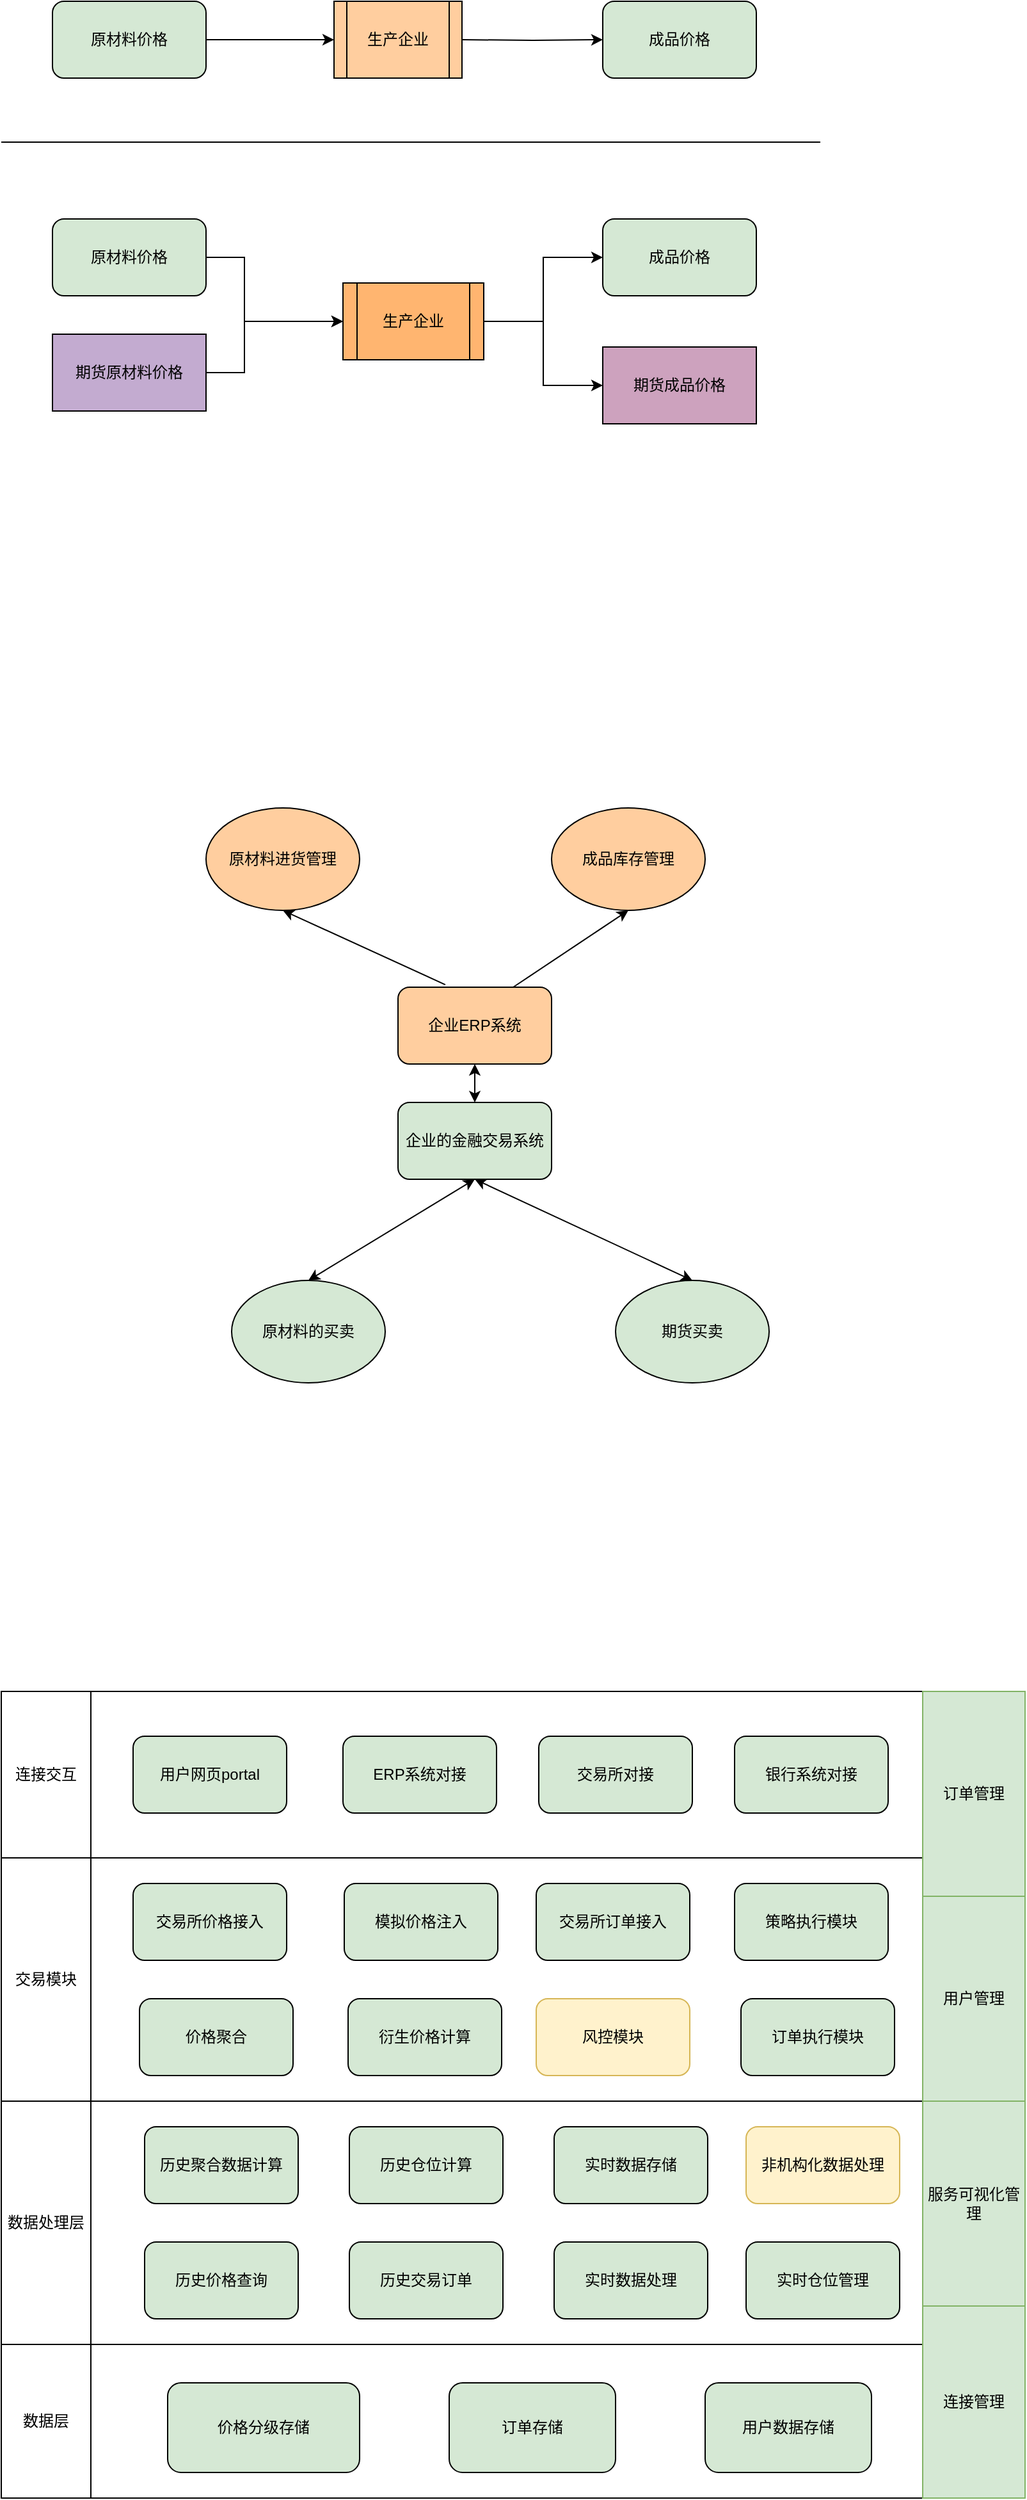 <mxfile version="10.8.0" type="github"><diagram id="7o7ReF6YEls037SwQ5LS" name="Page-1"><mxGraphModel dx="1158" dy="614" grid="1" gridSize="10" guides="1" tooltips="1" connect="1" arrows="1" fold="1" page="1" pageScale="1" pageWidth="827" pageHeight="1169" math="0" shadow="0"><root><mxCell id="0"/><mxCell id="1" parent="0"/><mxCell id="VMzP-jq-7ChJDkjhJJTq-29" value="" style="rounded=0;whiteSpace=wrap;html=1;fillColor=#FFFFFF;" vertex="1" parent="1"><mxGeometry x="40" y="1810" width="720" height="190" as="geometry"/></mxCell><mxCell id="pUxB87T5R868vP6XW2k0-5" value="" style="edgeStyle=orthogonalEdgeStyle;rounded=0;orthogonalLoop=1;jettySize=auto;html=1;entryX=0;entryY=0.5;entryDx=0;entryDy=0;" parent="1" source="pUxB87T5R868vP6XW2k0-2" edge="1" target="pUxB87T5R868vP6XW2k0-9"><mxGeometry relative="1" as="geometry"><mxPoint x="280" y="200" as="targetPoint"/></mxGeometry></mxCell><mxCell id="pUxB87T5R868vP6XW2k0-2" value="原材料价格" style="rounded=1;whiteSpace=wrap;html=1;fillColor=#D5E8D4;" parent="1" vertex="1"><mxGeometry x="80" y="170" width="120" height="60" as="geometry"/></mxCell><mxCell id="pUxB87T5R868vP6XW2k0-7" value="" style="edgeStyle=orthogonalEdgeStyle;rounded=0;orthogonalLoop=1;jettySize=auto;html=1;" parent="1" target="pUxB87T5R868vP6XW2k0-6" edge="1"><mxGeometry relative="1" as="geometry"><mxPoint x="400" y="200" as="sourcePoint"/></mxGeometry></mxCell><mxCell id="pUxB87T5R868vP6XW2k0-6" value="成品价格" style="rounded=1;whiteSpace=wrap;html=1;fillColor=#D5E8D4;" parent="1" vertex="1"><mxGeometry x="510" y="170" width="120" height="60" as="geometry"/></mxCell><mxCell id="pUxB87T5R868vP6XW2k0-8" value="" style="endArrow=none;html=1;" parent="1" edge="1"><mxGeometry width="50" height="50" relative="1" as="geometry"><mxPoint x="40" y="280" as="sourcePoint"/><mxPoint x="680" y="280" as="targetPoint"/></mxGeometry></mxCell><mxCell id="pUxB87T5R868vP6XW2k0-9" value="生产企业" style="shape=process;whiteSpace=wrap;html=1;backgroundOutline=1;fillColor=#FFCE9F;" parent="1" vertex="1"><mxGeometry x="300" y="170" width="100" height="60" as="geometry"/></mxCell><mxCell id="VMzP-jq-7ChJDkjhJJTq-1" value="" style="edgeStyle=orthogonalEdgeStyle;rounded=0;orthogonalLoop=1;jettySize=auto;html=1;entryX=0;entryY=0.5;entryDx=0;entryDy=0;" edge="1" parent="1" source="VMzP-jq-7ChJDkjhJJTq-2" target="VMzP-jq-7ChJDkjhJJTq-5"><mxGeometry relative="1" as="geometry"><mxPoint x="280" y="370" as="targetPoint"/><Array as="points"><mxPoint x="230" y="370"/><mxPoint x="230" y="420"/></Array></mxGeometry></mxCell><mxCell id="VMzP-jq-7ChJDkjhJJTq-2" value="原材料价格" style="rounded=1;whiteSpace=wrap;html=1;fillColor=#D5E8D4;" vertex="1" parent="1"><mxGeometry x="80" y="340" width="120" height="60" as="geometry"/></mxCell><mxCell id="VMzP-jq-7ChJDkjhJJTq-3" value="" style="edgeStyle=orthogonalEdgeStyle;rounded=0;orthogonalLoop=1;jettySize=auto;html=1;exitX=1;exitY=0.5;exitDx=0;exitDy=0;" edge="1" parent="1" target="VMzP-jq-7ChJDkjhJJTq-4" source="VMzP-jq-7ChJDkjhJJTq-5"><mxGeometry relative="1" as="geometry"><mxPoint x="400" y="370" as="sourcePoint"/></mxGeometry></mxCell><mxCell id="VMzP-jq-7ChJDkjhJJTq-4" value="成品价格" style="rounded=1;whiteSpace=wrap;html=1;fillColor=#D5E8D4;" vertex="1" parent="1"><mxGeometry x="510" y="340" width="120" height="60" as="geometry"/></mxCell><mxCell id="VMzP-jq-7ChJDkjhJJTq-5" value="生产企业" style="shape=process;whiteSpace=wrap;html=1;backgroundOutline=1;fillColor=#FFB570;" vertex="1" parent="1"><mxGeometry x="307" y="390" width="110" height="60" as="geometry"/></mxCell><mxCell id="VMzP-jq-7ChJDkjhJJTq-10" value="" style="edgeStyle=orthogonalEdgeStyle;rounded=0;orthogonalLoop=1;jettySize=auto;html=1;entryX=0;entryY=0.5;entryDx=0;entryDy=0;" edge="1" parent="1" source="VMzP-jq-7ChJDkjhJJTq-6" target="VMzP-jq-7ChJDkjhJJTq-5"><mxGeometry relative="1" as="geometry"><mxPoint x="270" y="370" as="targetPoint"/><Array as="points"><mxPoint x="230" y="460"/><mxPoint x="230" y="420"/></Array></mxGeometry></mxCell><mxCell id="VMzP-jq-7ChJDkjhJJTq-6" value="期货原材料价格" style="rounded=0;whiteSpace=wrap;html=1;fillColor=#C3ABD0;" vertex="1" parent="1"><mxGeometry x="80" y="430" width="120" height="60" as="geometry"/></mxCell><mxCell id="VMzP-jq-7ChJDkjhJJTq-7" value="期货成品价格" style="rounded=0;whiteSpace=wrap;html=1;fillColor=#CDA2BE;" vertex="1" parent="1"><mxGeometry x="510" y="440" width="120" height="60" as="geometry"/></mxCell><mxCell id="VMzP-jq-7ChJDkjhJJTq-11" value="" style="edgeStyle=orthogonalEdgeStyle;rounded=0;orthogonalLoop=1;jettySize=auto;html=1;exitX=1;exitY=0.5;exitDx=0;exitDy=0;entryX=0;entryY=0.5;entryDx=0;entryDy=0;" edge="1" parent="1" source="VMzP-jq-7ChJDkjhJJTq-5" target="VMzP-jq-7ChJDkjhJJTq-7"><mxGeometry relative="1" as="geometry"><mxPoint x="410" y="430" as="sourcePoint"/><mxPoint x="520" y="380" as="targetPoint"/></mxGeometry></mxCell><mxCell id="VMzP-jq-7ChJDkjhJJTq-14" value="企业ERP系统" style="rounded=1;whiteSpace=wrap;html=1;fillColor=#FFCE9F;" vertex="1" parent="1"><mxGeometry x="350" y="940" width="120" height="60" as="geometry"/></mxCell><mxCell id="VMzP-jq-7ChJDkjhJJTq-15" value="企业的金融交易系统" style="rounded=1;whiteSpace=wrap;html=1;fillColor=#D5E8D4;" vertex="1" parent="1"><mxGeometry x="350" y="1030" width="120" height="60" as="geometry"/></mxCell><mxCell id="VMzP-jq-7ChJDkjhJJTq-16" value="原材料进货管理" style="ellipse;whiteSpace=wrap;html=1;fillColor=#FFCE9F;" vertex="1" parent="1"><mxGeometry x="200" y="800" width="120" height="80" as="geometry"/></mxCell><mxCell id="VMzP-jq-7ChJDkjhJJTq-17" value="成品库存管理" style="ellipse;whiteSpace=wrap;html=1;fillColor=#FFCE9F;" vertex="1" parent="1"><mxGeometry x="470" y="800" width="120" height="80" as="geometry"/></mxCell><mxCell id="VMzP-jq-7ChJDkjhJJTq-18" value="" style="endArrow=classic;html=1;entryX=0.5;entryY=1;entryDx=0;entryDy=0;exitX=0.308;exitY=-0.033;exitDx=0;exitDy=0;exitPerimeter=0;" edge="1" parent="1" source="VMzP-jq-7ChJDkjhJJTq-14" target="VMzP-jq-7ChJDkjhJJTq-16"><mxGeometry width="50" height="50" relative="1" as="geometry"><mxPoint x="190" y="980" as="sourcePoint"/><mxPoint x="240" y="930" as="targetPoint"/></mxGeometry></mxCell><mxCell id="VMzP-jq-7ChJDkjhJJTq-19" value="" style="endArrow=classic;html=1;entryX=0.5;entryY=1;entryDx=0;entryDy=0;exitX=0.75;exitY=0;exitDx=0;exitDy=0;" edge="1" parent="1" source="VMzP-jq-7ChJDkjhJJTq-14" target="VMzP-jq-7ChJDkjhJJTq-17"><mxGeometry width="50" height="50" relative="1" as="geometry"><mxPoint x="40" y="1130" as="sourcePoint"/><mxPoint x="90" y="1080" as="targetPoint"/></mxGeometry></mxCell><mxCell id="VMzP-jq-7ChJDkjhJJTq-21" value="原材料的买卖" style="ellipse;whiteSpace=wrap;html=1;fillColor=#D5E8D4;" vertex="1" parent="1"><mxGeometry x="220" y="1169" width="120" height="80" as="geometry"/></mxCell><mxCell id="VMzP-jq-7ChJDkjhJJTq-22" value="期货买卖" style="ellipse;whiteSpace=wrap;html=1;fillColor=#D5E8D4;" vertex="1" parent="1"><mxGeometry x="520" y="1169" width="120" height="80" as="geometry"/></mxCell><mxCell id="VMzP-jq-7ChJDkjhJJTq-23" value="" style="endArrow=classic;startArrow=classic;html=1;exitX=0.5;exitY=0;exitDx=0;exitDy=0;" edge="1" parent="1" source="VMzP-jq-7ChJDkjhJJTq-15"><mxGeometry width="50" height="50" relative="1" as="geometry"><mxPoint x="120" y="1150" as="sourcePoint"/><mxPoint x="410" y="1000" as="targetPoint"/></mxGeometry></mxCell><mxCell id="VMzP-jq-7ChJDkjhJJTq-26" value="" style="endArrow=classic;startArrow=classic;html=1;entryX=0.5;entryY=1;entryDx=0;entryDy=0;exitX=0.5;exitY=0;exitDx=0;exitDy=0;" edge="1" parent="1" source="VMzP-jq-7ChJDkjhJJTq-21" target="VMzP-jq-7ChJDkjhJJTq-15"><mxGeometry width="50" height="50" relative="1" as="geometry"><mxPoint x="360" y="1150" as="sourcePoint"/><mxPoint x="410" y="1100" as="targetPoint"/></mxGeometry></mxCell><mxCell id="VMzP-jq-7ChJDkjhJJTq-27" value="" style="endArrow=classic;startArrow=classic;html=1;exitX=0.5;exitY=0;exitDx=0;exitDy=0;" edge="1" parent="1" source="VMzP-jq-7ChJDkjhJJTq-22"><mxGeometry width="50" height="50" relative="1" as="geometry"><mxPoint x="40" y="1320" as="sourcePoint"/><mxPoint x="410" y="1090" as="targetPoint"/></mxGeometry></mxCell><mxCell id="VMzP-jq-7ChJDkjhJJTq-28" value="历史价格查询" style="rounded=1;whiteSpace=wrap;html=1;fillColor=#D5E8D4;" vertex="1" parent="1"><mxGeometry x="152" y="1920" width="120" height="60" as="geometry"/></mxCell><mxCell id="VMzP-jq-7ChJDkjhJJTq-30" value="历史交易订单" style="rounded=1;whiteSpace=wrap;html=1;fillColor=#D5E8D4;" vertex="1" parent="1"><mxGeometry x="312" y="1920" width="120" height="60" as="geometry"/></mxCell><mxCell id="VMzP-jq-7ChJDkjhJJTq-31" value="历史聚合数据计算" style="rounded=1;whiteSpace=wrap;html=1;fillColor=#D5E8D4;" vertex="1" parent="1"><mxGeometry x="152" y="1830" width="120" height="60" as="geometry"/></mxCell><mxCell id="VMzP-jq-7ChJDkjhJJTq-32" value="历史仓位计算" style="rounded=1;whiteSpace=wrap;html=1;fillColor=#D5E8D4;" vertex="1" parent="1"><mxGeometry x="312" y="1830" width="120" height="60" as="geometry"/></mxCell><mxCell id="VMzP-jq-7ChJDkjhJJTq-33" value="" style="rounded=0;whiteSpace=wrap;html=1;fillColor=#FFFFFF;" vertex="1" parent="1"><mxGeometry x="40" y="2000" width="720" height="120" as="geometry"/></mxCell><mxCell id="VMzP-jq-7ChJDkjhJJTq-34" value="数据层" style="rounded=0;whiteSpace=wrap;html=1;fillColor=#FFFFFF;" vertex="1" parent="1"><mxGeometry x="40" y="2000" width="70" height="120" as="geometry"/></mxCell><mxCell id="VMzP-jq-7ChJDkjhJJTq-35" value="数据处理层" style="rounded=0;whiteSpace=wrap;html=1;fillColor=#FFFFFF;" vertex="1" parent="1"><mxGeometry x="40" y="1810" width="70" height="190" as="geometry"/></mxCell><mxCell id="VMzP-jq-7ChJDkjhJJTq-36" value="价格分级存储" style="rounded=1;whiteSpace=wrap;html=1;fillColor=#D5E8D4;" vertex="1" parent="1"><mxGeometry x="170" y="2030" width="150" height="70" as="geometry"/></mxCell><mxCell id="VMzP-jq-7ChJDkjhJJTq-37" value="订单存储" style="rounded=1;whiteSpace=wrap;html=1;fillColor=#D5E8D4;" vertex="1" parent="1"><mxGeometry x="390" y="2030" width="130" height="70" as="geometry"/></mxCell><mxCell id="VMzP-jq-7ChJDkjhJJTq-38" value="用户数据存储" style="rounded=1;whiteSpace=wrap;html=1;fillColor=#D5E8D4;" vertex="1" parent="1"><mxGeometry x="590" y="2030" width="130" height="70" as="geometry"/></mxCell><mxCell id="VMzP-jq-7ChJDkjhJJTq-39" value="实时数据处理" style="rounded=1;whiteSpace=wrap;html=1;fillColor=#D5E8D4;" vertex="1" parent="1"><mxGeometry x="472" y="1920" width="120" height="60" as="geometry"/></mxCell><mxCell id="VMzP-jq-7ChJDkjhJJTq-40" value="实时仓位管理" style="rounded=1;whiteSpace=wrap;html=1;fillColor=#D5E8D4;" vertex="1" parent="1"><mxGeometry x="622" y="1920" width="120" height="60" as="geometry"/></mxCell><mxCell id="VMzP-jq-7ChJDkjhJJTq-42" value="实时数据存储" style="rounded=1;whiteSpace=wrap;html=1;fillColor=#D5E8D4;" vertex="1" parent="1"><mxGeometry x="472" y="1830" width="120" height="60" as="geometry"/></mxCell><mxCell id="VMzP-jq-7ChJDkjhJJTq-43" value="非机构化数据处理" style="rounded=1;whiteSpace=wrap;html=1;fillColor=#fff2cc;strokeColor=#d6b656;" vertex="1" parent="1"><mxGeometry x="622" y="1830" width="120" height="60" as="geometry"/></mxCell><mxCell id="VMzP-jq-7ChJDkjhJJTq-44" value="" style="rounded=0;whiteSpace=wrap;html=1;fillColor=#FFFFFF;" vertex="1" parent="1"><mxGeometry x="40" y="1620" width="720" height="190" as="geometry"/></mxCell><mxCell id="VMzP-jq-7ChJDkjhJJTq-45" value="交易模块" style="rounded=0;whiteSpace=wrap;html=1;fillColor=#FFFFFF;" vertex="1" parent="1"><mxGeometry x="40" y="1620" width="70" height="190" as="geometry"/></mxCell><mxCell id="VMzP-jq-7ChJDkjhJJTq-46" value="交易所价格接入" style="rounded=1;whiteSpace=wrap;html=1;fillColor=#D5E8D4;" vertex="1" parent="1"><mxGeometry x="143" y="1640" width="120" height="60" as="geometry"/></mxCell><mxCell id="VMzP-jq-7ChJDkjhJJTq-47" value="模拟价格注入" style="rounded=1;whiteSpace=wrap;html=1;fillColor=#D5E8D4;" vertex="1" parent="1"><mxGeometry x="308" y="1640" width="120" height="60" as="geometry"/></mxCell><mxCell id="VMzP-jq-7ChJDkjhJJTq-48" value="价格聚合" style="rounded=1;whiteSpace=wrap;html=1;fillColor=#D5E8D4;" vertex="1" parent="1"><mxGeometry x="148" y="1730" width="120" height="60" as="geometry"/></mxCell><mxCell id="VMzP-jq-7ChJDkjhJJTq-49" value="衍生价格计算" style="rounded=1;whiteSpace=wrap;html=1;fillColor=#D5E8D4;" vertex="1" parent="1"><mxGeometry x="311" y="1730" width="120" height="60" as="geometry"/></mxCell><mxCell id="VMzP-jq-7ChJDkjhJJTq-50" value="交易所订单接入" style="rounded=1;whiteSpace=wrap;html=1;fillColor=#D5E8D4;" vertex="1" parent="1"><mxGeometry x="458" y="1640" width="120" height="60" as="geometry"/></mxCell><mxCell id="VMzP-jq-7ChJDkjhJJTq-51" value="风控模块" style="rounded=1;whiteSpace=wrap;html=1;fillColor=#fff2cc;strokeColor=#d6b656;" vertex="1" parent="1"><mxGeometry x="458" y="1730" width="120" height="60" as="geometry"/></mxCell><mxCell id="VMzP-jq-7ChJDkjhJJTq-52" value="策略执行模块" style="rounded=1;whiteSpace=wrap;html=1;fillColor=#D5E8D4;" vertex="1" parent="1"><mxGeometry x="613" y="1640" width="120" height="60" as="geometry"/></mxCell><mxCell id="VMzP-jq-7ChJDkjhJJTq-53" value="订单执行模块" style="rounded=1;whiteSpace=wrap;html=1;fillColor=#D5E8D4;" vertex="1" parent="1"><mxGeometry x="618" y="1730" width="120" height="60" as="geometry"/></mxCell><mxCell id="VMzP-jq-7ChJDkjhJJTq-55" value="" style="rounded=0;whiteSpace=wrap;html=1;fillColor=#FFFFFF;" vertex="1" parent="1"><mxGeometry x="40" y="1490" width="720" height="130" as="geometry"/></mxCell><mxCell id="VMzP-jq-7ChJDkjhJJTq-56" value="连接交互" style="rounded=0;whiteSpace=wrap;html=1;fillColor=#FFFFFF;" vertex="1" parent="1"><mxGeometry x="40" y="1490" width="70" height="130" as="geometry"/></mxCell><mxCell id="VMzP-jq-7ChJDkjhJJTq-57" value="用户网页portal" style="rounded=1;whiteSpace=wrap;html=1;fillColor=#D5E8D4;" vertex="1" parent="1"><mxGeometry x="143" y="1525" width="120" height="60" as="geometry"/></mxCell><mxCell id="VMzP-jq-7ChJDkjhJJTq-58" value="ERP系统对接" style="rounded=1;whiteSpace=wrap;html=1;fillColor=#D5E8D4;" vertex="1" parent="1"><mxGeometry x="307" y="1525" width="120" height="60" as="geometry"/></mxCell><mxCell id="VMzP-jq-7ChJDkjhJJTq-59" value="交易所对接" style="rounded=1;whiteSpace=wrap;html=1;fillColor=#D5E8D4;" vertex="1" parent="1"><mxGeometry x="460" y="1525" width="120" height="60" as="geometry"/></mxCell><mxCell id="VMzP-jq-7ChJDkjhJJTq-60" value="银行系统对接" style="rounded=1;whiteSpace=wrap;html=1;fillColor=#D5E8D4;" vertex="1" parent="1"><mxGeometry x="613" y="1525" width="120" height="60" as="geometry"/></mxCell><mxCell id="VMzP-jq-7ChJDkjhJJTq-61" value="" style="rounded=0;whiteSpace=wrap;html=1;fillColor=#FFFFFF;" vertex="1" parent="1"><mxGeometry x="760" y="1490" width="80" height="630" as="geometry"/></mxCell><mxCell id="VMzP-jq-7ChJDkjhJJTq-62" value="订单管理" style="rounded=0;whiteSpace=wrap;html=1;fillColor=#d5e8d4;strokeColor=#82b366;" vertex="1" parent="1"><mxGeometry x="760" y="1490" width="80" height="160" as="geometry"/></mxCell><mxCell id="VMzP-jq-7ChJDkjhJJTq-63" value="用户管理" style="rounded=0;whiteSpace=wrap;html=1;fillColor=#d5e8d4;strokeColor=#82b366;" vertex="1" parent="1"><mxGeometry x="760" y="1650" width="80" height="160" as="geometry"/></mxCell><mxCell id="VMzP-jq-7ChJDkjhJJTq-64" value="服务可视化管理" style="rounded=0;whiteSpace=wrap;html=1;fillColor=#d5e8d4;strokeColor=#82b366;" vertex="1" parent="1"><mxGeometry x="760" y="1810" width="80" height="160" as="geometry"/></mxCell><mxCell id="VMzP-jq-7ChJDkjhJJTq-65" value="连接管理" style="rounded=0;whiteSpace=wrap;html=1;fillColor=#d5e8d4;strokeColor=#82b366;" vertex="1" parent="1"><mxGeometry x="760" y="1970" width="80" height="150" as="geometry"/></mxCell></root></mxGraphModel></diagram></mxfile>